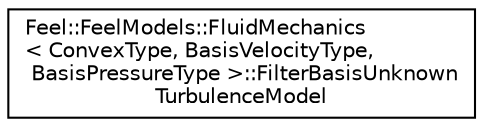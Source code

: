 digraph "Graphical Class Hierarchy"
{
 // LATEX_PDF_SIZE
  edge [fontname="Helvetica",fontsize="10",labelfontname="Helvetica",labelfontsize="10"];
  node [fontname="Helvetica",fontsize="10",shape=record];
  rankdir="LR";
  Node0 [label="Feel::FeelModels::FluidMechanics\l\< ConvexType, BasisVelocityType,\l BasisPressureType \>::FilterBasisUnknown\lTurbulenceModel",height=0.2,width=0.4,color="black", fillcolor="white", style="filled",URL="$structFeel_1_1FeelModels_1_1FluidMechanics_1_1FilterBasisUnknownTurbulenceModel.html",tooltip=" "];
}
